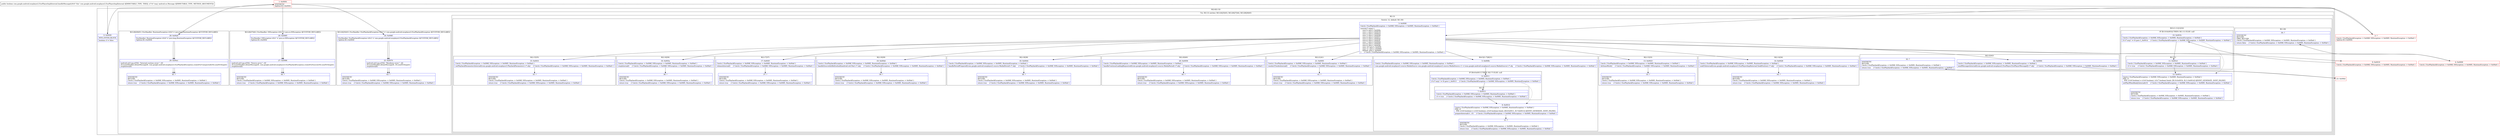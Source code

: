 digraph "CFG forcom.google.android.exoplayer2.ExoPlayerImplInternal.handleMessage(Landroid\/os\/Message;)Z" {
subgraph cluster_Region_145465140 {
label = "R(2:0|(1:3))";
node [shape=record,color=blue];
Node_0 [shape=record,label="{0\:\ 0x0000|MTH_ENTER_BLOCK\l|boolean r3 = false\l}"];
subgraph cluster_TryCatchRegion_307747178 {
label = "Try: R(1:3) catches: R(3:24|25|43), R(3:26|27|44), R(3:28|29|45)";
node [shape=record,color=blue];
subgraph cluster_Region_376884874 {
label = "R(1:3)";
node [shape=record,color=blue];
subgraph cluster_SwitchRegion_1944474520 {
label = "Switch: 12, default: R(1:30)";
node [shape=record,color=blue];
Node_3 [shape=record,label="{3\:\ 0x0006|Catch:\{ ExoPlaybackException \-\> 0x006f, IOException \-\> 0x0085, RuntimeException \-\> 0x00a0 \}\l|switch(r7.what) \{\l    case 0: goto L_0x000b;\l    case 1: goto L_0x0019;\l    case 2: goto L_0x0023;\l    case 3: goto L_0x0028;\l    case 4: goto L_0x0031;\l    case 5: goto L_0x003a;\l    case 6: goto L_0x003f;\l    case 7: goto L_0x004d;\l    case 8: goto L_0x0044;\l    case 9: goto L_0x0056;\l    case 10: goto L_0x005f;\l    case 11: goto L_0x0064;\l    default: goto L_0x0009;\l\}     \/\/ Catch:\{ ExoPlaybackException \-\> 0x006f, IOException \-\> 0x0085, RuntimeException \-\> 0x00a0 \}\l}"];
subgraph cluster_Region_1977405250 {
label = "R(4:5|(1:7)|8|31)";
node [shape=record,color=blue];
Node_5 [shape=record,label="{5\:\ 0x000b|Catch:\{ ExoPlaybackException \-\> 0x006f, IOException \-\> 0x0085, RuntimeException \-\> 0x00a0 \}\l|com.google.android.exoplayer2.source.MediaSource com.google.android.exoplayer2.source.MediaSource r1 = (com.google.android.exoplayer2.source.MediaSource) r7.obj     \/\/ Catch:\{ ExoPlaybackException \-\> 0x006f, IOException \-\> 0x0085, RuntimeException \-\> 0x00a0 \}\l}"];
subgraph cluster_IfRegion_1720880003 {
label = "IF [B:6:0x0011] THEN: R(1:7) ELSE: null";
node [shape=record,color=blue];
Node_6 [shape=record,label="{6\:\ 0x0011|Catch:\{ ExoPlaybackException \-\> 0x006f, IOException \-\> 0x0085, RuntimeException \-\> 0x00a0 \}\l|if (r7.arg1 != 0) goto L_0x0013     \/\/ Catch:\{ ExoPlaybackException \-\> 0x006f, IOException \-\> 0x0085, RuntimeException \-\> 0x00a0 \}\l}"];
subgraph cluster_Region_1653120936 {
label = "R(1:7)";
node [shape=record,color=blue];
Node_7 [shape=record,label="{7\:\ 0x0013|Catch:\{ ExoPlaybackException \-\> 0x006f, IOException \-\> 0x0085, RuntimeException \-\> 0x00a0 \}\l|r3 = true     \/\/ Catch:\{ ExoPlaybackException \-\> 0x006f, IOException \-\> 0x0085, RuntimeException \-\> 0x00a0 \}\l}"];
}
}
Node_8 [shape=record,label="{8\:\ 0x0014|Catch:\{ ExoPlaybackException \-\> 0x006f, IOException \-\> 0x0085, RuntimeException \-\> 0x00a0 \}\lPHI: r3 \l  PHI: (r3v8 boolean) = (r3v0 boolean), (r3v9 boolean) binds: [B:6:0x0011, B:7:0x0013] A[DONT_GENERATE, DONT_INLINE]\l|prepareInternal(r1, r3)     \/\/ Catch:\{ ExoPlaybackException \-\> 0x006f, IOException \-\> 0x0085, RuntimeException \-\> 0x00a0 \}\l}"];
Node_31 [shape=record,label="{31\:\ ?|SYNTHETIC\lRETURN\lCatch:\{ ExoPlaybackException \-\> 0x006f, IOException \-\> 0x0085, RuntimeException \-\> 0x00a0 \}\l|return true     \/\/ Catch:\{ ExoPlaybackException \-\> 0x006f, IOException \-\> 0x0085, RuntimeException \-\> 0x00a0 \}\l}"];
}
subgraph cluster_Region_567977586 {
label = "R(3:(1:11)|12|32)";
node [shape=record,color=blue];
subgraph cluster_IfRegion_1252168370 {
label = "IF [B:10:0x001b] THEN: R(1:11) ELSE: null";
node [shape=record,color=blue];
Node_10 [shape=record,label="{10\:\ 0x001b|Catch:\{ ExoPlaybackException \-\> 0x006f, IOException \-\> 0x0085, RuntimeException \-\> 0x00a0 \}\l|if (r7.arg1 != 0) goto L_0x001d     \/\/ Catch:\{ ExoPlaybackException \-\> 0x006f, IOException \-\> 0x0085, RuntimeException \-\> 0x00a0 \}\l}"];
subgraph cluster_Region_2103652389 {
label = "R(1:11)";
node [shape=record,color=blue];
Node_11 [shape=record,label="{11\:\ 0x001d|Catch:\{ ExoPlaybackException \-\> 0x006f, IOException \-\> 0x0085, RuntimeException \-\> 0x00a0 \}\l|r3 = true     \/\/ Catch:\{ ExoPlaybackException \-\> 0x006f, IOException \-\> 0x0085, RuntimeException \-\> 0x00a0 \}\l}"];
}
}
Node_12 [shape=record,label="{12\:\ 0x001e|Catch:\{ ExoPlaybackException \-\> 0x006f, IOException \-\> 0x0085, RuntimeException \-\> 0x00a0 \}\lPHI: r3 \l  PHI: (r3v6 boolean) = (r3v0 boolean), (r3v7 boolean) binds: [B:10:0x001b, B:11:0x001d] A[DONT_GENERATE, DONT_INLINE]\l|setPlayWhenReadyInternal(r3)     \/\/ Catch:\{ ExoPlaybackException \-\> 0x006f, IOException \-\> 0x0085, RuntimeException \-\> 0x00a0 \}\l}"];
Node_32 [shape=record,label="{32\:\ ?|SYNTHETIC\lRETURN\lCatch:\{ ExoPlaybackException \-\> 0x006f, IOException \-\> 0x0085, RuntimeException \-\> 0x00a0 \}\l|return true     \/\/ Catch:\{ ExoPlaybackException \-\> 0x006f, IOException \-\> 0x0085, RuntimeException \-\> 0x00a0 \}\l}"];
}
subgraph cluster_Region_1786779634 {
label = "R(2:13|33)";
node [shape=record,color=blue];
Node_13 [shape=record,label="{13\:\ 0x0023|Catch:\{ ExoPlaybackException \-\> 0x006f, IOException \-\> 0x0085, RuntimeException \-\> 0x00a0 \}\l|doSomeWork()     \/\/ Catch:\{ ExoPlaybackException \-\> 0x006f, IOException \-\> 0x0085, RuntimeException \-\> 0x00a0 \}\l}"];
Node_33 [shape=record,label="{33\:\ ?|SYNTHETIC\lRETURN\lCatch:\{ ExoPlaybackException \-\> 0x006f, IOException \-\> 0x0085, RuntimeException \-\> 0x00a0 \}\l|return true     \/\/ Catch:\{ ExoPlaybackException \-\> 0x006f, IOException \-\> 0x0085, RuntimeException \-\> 0x00a0 \}\l}"];
}
subgraph cluster_Region_725345193 {
label = "R(2:14|34)";
node [shape=record,color=blue];
Node_14 [shape=record,label="{14\:\ 0x0028|Catch:\{ ExoPlaybackException \-\> 0x006f, IOException \-\> 0x0085, RuntimeException \-\> 0x00a0 \}\l|seekToInternal((com.google.android.exoplayer2.ExoPlayerImplInternal.SeekPosition) r7.obj)     \/\/ Catch:\{ ExoPlaybackException \-\> 0x006f, IOException \-\> 0x0085, RuntimeException \-\> 0x00a0 \}\l}"];
Node_34 [shape=record,label="{34\:\ ?|SYNTHETIC\lRETURN\lCatch:\{ ExoPlaybackException \-\> 0x006f, IOException \-\> 0x0085, RuntimeException \-\> 0x00a0 \}\l|return true     \/\/ Catch:\{ ExoPlaybackException \-\> 0x006f, IOException \-\> 0x0085, RuntimeException \-\> 0x00a0 \}\l}"];
}
subgraph cluster_Region_1493679070 {
label = "R(2:15|35)";
node [shape=record,color=blue];
Node_15 [shape=record,label="{15\:\ 0x0031|Catch:\{ ExoPlaybackException \-\> 0x006f, IOException \-\> 0x0085, RuntimeException \-\> 0x00a0 \}\l|setPlaybackParametersInternal((com.google.android.exoplayer2.PlaybackParameters) r7.obj)     \/\/ Catch:\{ ExoPlaybackException \-\> 0x006f, IOException \-\> 0x0085, RuntimeException \-\> 0x00a0 \}\l}"];
Node_35 [shape=record,label="{35\:\ ?|SYNTHETIC\lRETURN\lCatch:\{ ExoPlaybackException \-\> 0x006f, IOException \-\> 0x0085, RuntimeException \-\> 0x00a0 \}\l|return true     \/\/ Catch:\{ ExoPlaybackException \-\> 0x006f, IOException \-\> 0x0085, RuntimeException \-\> 0x00a0 \}\l}"];
}
subgraph cluster_Region_133076302 {
label = "R(2:16|36)";
node [shape=record,color=blue];
Node_16 [shape=record,label="{16\:\ 0x003a|Catch:\{ ExoPlaybackException \-\> 0x006f, IOException \-\> 0x0085, RuntimeException \-\> 0x00a0 \}\l|stopInternal()     \/\/ Catch:\{ ExoPlaybackException \-\> 0x006f, IOException \-\> 0x0085, RuntimeException \-\> 0x00a0 \}\l}"];
Node_36 [shape=record,label="{36\:\ ?|SYNTHETIC\lRETURN\lCatch:\{ ExoPlaybackException \-\> 0x006f, IOException \-\> 0x0085, RuntimeException \-\> 0x00a0 \}\l|return true     \/\/ Catch:\{ ExoPlaybackException \-\> 0x006f, IOException \-\> 0x0085, RuntimeException \-\> 0x00a0 \}\l}"];
}
subgraph cluster_Region_1832594886 {
label = "R(2:17|37)";
node [shape=record,color=blue];
Node_17 [shape=record,label="{17\:\ 0x003f|Catch:\{ ExoPlaybackException \-\> 0x006f, IOException \-\> 0x0085, RuntimeException \-\> 0x00a0 \}\l|releaseInternal()     \/\/ Catch:\{ ExoPlaybackException \-\> 0x006f, IOException \-\> 0x0085, RuntimeException \-\> 0x00a0 \}\l}"];
Node_37 [shape=record,label="{37\:\ ?|SYNTHETIC\lRETURN\lCatch:\{ ExoPlaybackException \-\> 0x006f, IOException \-\> 0x0085, RuntimeException \-\> 0x00a0 \}\l|return true     \/\/ Catch:\{ ExoPlaybackException \-\> 0x006f, IOException \-\> 0x0085, RuntimeException \-\> 0x00a0 \}\l}"];
}
subgraph cluster_Region_434748771 {
label = "R(2:19|39)";
node [shape=record,color=blue];
Node_19 [shape=record,label="{19\:\ 0x004d|Catch:\{ ExoPlaybackException \-\> 0x006f, IOException \-\> 0x0085, RuntimeException \-\> 0x00a0 \}\l|handleSourceInfoRefreshed((android.util.Pair) r7.obj)     \/\/ Catch:\{ ExoPlaybackException \-\> 0x006f, IOException \-\> 0x0085, RuntimeException \-\> 0x00a0 \}\l}"];
Node_39 [shape=record,label="{39\:\ ?|SYNTHETIC\lRETURN\lCatch:\{ ExoPlaybackException \-\> 0x006f, IOException \-\> 0x0085, RuntimeException \-\> 0x00a0 \}\l|return true     \/\/ Catch:\{ ExoPlaybackException \-\> 0x006f, IOException \-\> 0x0085, RuntimeException \-\> 0x00a0 \}\l}"];
}
subgraph cluster_Region_2111057099 {
label = "R(2:18|38)";
node [shape=record,color=blue];
Node_18 [shape=record,label="{18\:\ 0x0044|Catch:\{ ExoPlaybackException \-\> 0x006f, IOException \-\> 0x0085, RuntimeException \-\> 0x00a0 \}\l|handlePeriodPrepared((com.google.android.exoplayer2.source.MediaPeriod) r7.obj)     \/\/ Catch:\{ ExoPlaybackException \-\> 0x006f, IOException \-\> 0x0085, RuntimeException \-\> 0x00a0 \}\l}"];
Node_38 [shape=record,label="{38\:\ ?|SYNTHETIC\lRETURN\lCatch:\{ ExoPlaybackException \-\> 0x006f, IOException \-\> 0x0085, RuntimeException \-\> 0x00a0 \}\l|return true     \/\/ Catch:\{ ExoPlaybackException \-\> 0x006f, IOException \-\> 0x0085, RuntimeException \-\> 0x00a0 \}\l}"];
}
subgraph cluster_Region_249795290 {
label = "R(2:20|40)";
node [shape=record,color=blue];
Node_20 [shape=record,label="{20\:\ 0x0056|Catch:\{ ExoPlaybackException \-\> 0x006f, IOException \-\> 0x0085, RuntimeException \-\> 0x00a0 \}\l|handleContinueLoadingRequested((com.google.android.exoplayer2.source.MediaPeriod) r7.obj)     \/\/ Catch:\{ ExoPlaybackException \-\> 0x006f, IOException \-\> 0x0085, RuntimeException \-\> 0x00a0 \}\l}"];
Node_40 [shape=record,label="{40\:\ ?|SYNTHETIC\lRETURN\lCatch:\{ ExoPlaybackException \-\> 0x006f, IOException \-\> 0x0085, RuntimeException \-\> 0x00a0 \}\l|return true     \/\/ Catch:\{ ExoPlaybackException \-\> 0x006f, IOException \-\> 0x0085, RuntimeException \-\> 0x00a0 \}\l}"];
}
subgraph cluster_Region_981650397 {
label = "R(2:21|41)";
node [shape=record,color=blue];
Node_21 [shape=record,label="{21\:\ 0x005f|Catch:\{ ExoPlaybackException \-\> 0x006f, IOException \-\> 0x0085, RuntimeException \-\> 0x00a0 \}\l|reselectTracksInternal()     \/\/ Catch:\{ ExoPlaybackException \-\> 0x006f, IOException \-\> 0x0085, RuntimeException \-\> 0x00a0 \}\l}"];
Node_41 [shape=record,label="{41\:\ ?|SYNTHETIC\lRETURN\lCatch:\{ ExoPlaybackException \-\> 0x006f, IOException \-\> 0x0085, RuntimeException \-\> 0x00a0 \}\l|return true     \/\/ Catch:\{ ExoPlaybackException \-\> 0x006f, IOException \-\> 0x0085, RuntimeException \-\> 0x00a0 \}\l}"];
}
subgraph cluster_Region_1859418955 {
label = "R(2:22|42)";
node [shape=record,color=blue];
Node_22 [shape=record,label="{22\:\ 0x0064|Catch:\{ ExoPlaybackException \-\> 0x006f, IOException \-\> 0x0085, RuntimeException \-\> 0x00a0 \}\l|sendMessagesInternal((com.google.android.exoplayer2.ExoPlayer.ExoPlayerMessage[]) r7.obj)     \/\/ Catch:\{ ExoPlaybackException \-\> 0x006f, IOException \-\> 0x0085, RuntimeException \-\> 0x00a0 \}\l}"];
Node_42 [shape=record,label="{42\:\ ?|SYNTHETIC\lRETURN\lCatch:\{ ExoPlaybackException \-\> 0x006f, IOException \-\> 0x0085, RuntimeException \-\> 0x00a0 \}\l|return true     \/\/ Catch:\{ ExoPlaybackException \-\> 0x006f, IOException \-\> 0x0085, RuntimeException \-\> 0x00a0 \}\l}"];
}
subgraph cluster_Region_842702894 {
label = "R(1:30)";
node [shape=record,color=blue];
Node_30 [shape=record,label="{30\:\ ?|SYNTHETIC\lRETURN\lORIG_RETURN\lCatch:\{ ExoPlaybackException \-\> 0x006f, IOException \-\> 0x0085, RuntimeException \-\> 0x00a0 \}\l|return false     \/\/ Catch:\{ ExoPlaybackException \-\> 0x006f, IOException \-\> 0x0085, RuntimeException \-\> 0x00a0 \}\l}"];
}
}
}
subgraph cluster_Region_551387633 {
label = "R(3:24|25|43) | ExcHandler: ExoPlaybackException (r0v2 'e' com.google.android.exoplayer2.ExoPlaybackException A[CUSTOM_DECLARE])\l";
node [shape=record,color=blue];
Node_24 [shape=record,label="{24\:\ 0x006f|ExcHandler: ExoPlaybackException (r0v2 'e' com.google.android.exoplayer2.ExoPlaybackException A[CUSTOM_DECLARE])\lSplitter:B:1:0x0004\l}"];
Node_25 [shape=record,label="{25\:\ 0x0070|android.util.Log.e(TAG, \"Renderer error.\", r0)\lr6.eventHandler.obtainMessage(8, r0).sendToTarget()\lstopInternal()\l}"];
Node_43 [shape=record,label="{43\:\ ?|SYNTHETIC\lRETURN\lCatch:\{ ExoPlaybackException \-\> 0x006f, IOException \-\> 0x0085, RuntimeException \-\> 0x00a0 \}\l|return true     \/\/ Catch:\{ ExoPlaybackException \-\> 0x006f, IOException \-\> 0x0085, RuntimeException \-\> 0x00a0 \}\l}"];
}
subgraph cluster_Region_212695572 {
label = "R(3:26|27|44) | ExcHandler: IOException (r0v1 'e' java.io.IOException A[CUSTOM_DECLARE])\l";
node [shape=record,color=blue];
Node_26 [shape=record,label="{26\:\ 0x0085|ExcHandler: IOException (r0v1 'e' java.io.IOException A[CUSTOM_DECLARE])\lSplitter:B:1:0x0004\l}"];
Node_27 [shape=record,label="{27\:\ 0x0086|android.util.Log.e(TAG, \"Source error.\", r0)\lr6.eventHandler.obtainMessage(8, com.google.android.exoplayer2.ExoPlaybackException.createForSource(r0)).sendToTarget()\lstopInternal()\l}"];
Node_44 [shape=record,label="{44\:\ ?|SYNTHETIC\lRETURN\lCatch:\{ ExoPlaybackException \-\> 0x006f, IOException \-\> 0x0085, RuntimeException \-\> 0x00a0 \}\l|return true     \/\/ Catch:\{ ExoPlaybackException \-\> 0x006f, IOException \-\> 0x0085, RuntimeException \-\> 0x00a0 \}\l}"];
}
subgraph cluster_Region_1106134761 {
label = "R(3:28|29|45) | ExcHandler: RuntimeException (r0v0 'e' java.lang.RuntimeException A[CUSTOM_DECLARE])\l";
node [shape=record,color=blue];
Node_28 [shape=record,label="{28\:\ 0x00a0|ExcHandler: RuntimeException (r0v0 'e' java.lang.RuntimeException A[CUSTOM_DECLARE])\lSplitter:B:1:0x0004\l}"];
Node_29 [shape=record,label="{29\:\ 0x00a1|android.util.Log.e(TAG, \"Internal runtime error.\", r0)\lr6.eventHandler.obtainMessage(8, com.google.android.exoplayer2.ExoPlaybackException.createForUnexpected(r0)).sendToTarget()\lstopInternal()\l}"];
Node_45 [shape=record,label="{45\:\ ?|SYNTHETIC\lRETURN\lCatch:\{ ExoPlaybackException \-\> 0x006f, IOException \-\> 0x0085, RuntimeException \-\> 0x00a0 \}\l|return true     \/\/ Catch:\{ ExoPlaybackException \-\> 0x006f, IOException \-\> 0x0085, RuntimeException \-\> 0x00a0 \}\l}"];
}
}
}
subgraph cluster_Region_551387633 {
label = "R(3:24|25|43) | ExcHandler: ExoPlaybackException (r0v2 'e' com.google.android.exoplayer2.ExoPlaybackException A[CUSTOM_DECLARE])\l";
node [shape=record,color=blue];
Node_24 [shape=record,label="{24\:\ 0x006f|ExcHandler: ExoPlaybackException (r0v2 'e' com.google.android.exoplayer2.ExoPlaybackException A[CUSTOM_DECLARE])\lSplitter:B:1:0x0004\l}"];
Node_25 [shape=record,label="{25\:\ 0x0070|android.util.Log.e(TAG, \"Renderer error.\", r0)\lr6.eventHandler.obtainMessage(8, r0).sendToTarget()\lstopInternal()\l}"];
Node_43 [shape=record,label="{43\:\ ?|SYNTHETIC\lRETURN\lCatch:\{ ExoPlaybackException \-\> 0x006f, IOException \-\> 0x0085, RuntimeException \-\> 0x00a0 \}\l|return true     \/\/ Catch:\{ ExoPlaybackException \-\> 0x006f, IOException \-\> 0x0085, RuntimeException \-\> 0x00a0 \}\l}"];
}
subgraph cluster_Region_212695572 {
label = "R(3:26|27|44) | ExcHandler: IOException (r0v1 'e' java.io.IOException A[CUSTOM_DECLARE])\l";
node [shape=record,color=blue];
Node_26 [shape=record,label="{26\:\ 0x0085|ExcHandler: IOException (r0v1 'e' java.io.IOException A[CUSTOM_DECLARE])\lSplitter:B:1:0x0004\l}"];
Node_27 [shape=record,label="{27\:\ 0x0086|android.util.Log.e(TAG, \"Source error.\", r0)\lr6.eventHandler.obtainMessage(8, com.google.android.exoplayer2.ExoPlaybackException.createForSource(r0)).sendToTarget()\lstopInternal()\l}"];
Node_44 [shape=record,label="{44\:\ ?|SYNTHETIC\lRETURN\lCatch:\{ ExoPlaybackException \-\> 0x006f, IOException \-\> 0x0085, RuntimeException \-\> 0x00a0 \}\l|return true     \/\/ Catch:\{ ExoPlaybackException \-\> 0x006f, IOException \-\> 0x0085, RuntimeException \-\> 0x00a0 \}\l}"];
}
subgraph cluster_Region_1106134761 {
label = "R(3:28|29|45) | ExcHandler: RuntimeException (r0v0 'e' java.lang.RuntimeException A[CUSTOM_DECLARE])\l";
node [shape=record,color=blue];
Node_28 [shape=record,label="{28\:\ 0x00a0|ExcHandler: RuntimeException (r0v0 'e' java.lang.RuntimeException A[CUSTOM_DECLARE])\lSplitter:B:1:0x0004\l}"];
Node_29 [shape=record,label="{29\:\ 0x00a1|android.util.Log.e(TAG, \"Internal runtime error.\", r0)\lr6.eventHandler.obtainMessage(8, com.google.android.exoplayer2.ExoPlaybackException.createForUnexpected(r0)).sendToTarget()\lstopInternal()\l}"];
Node_45 [shape=record,label="{45\:\ ?|SYNTHETIC\lRETURN\lCatch:\{ ExoPlaybackException \-\> 0x006f, IOException \-\> 0x0085, RuntimeException \-\> 0x00a0 \}\l|return true     \/\/ Catch:\{ ExoPlaybackException \-\> 0x006f, IOException \-\> 0x0085, RuntimeException \-\> 0x00a0 \}\l}"];
}
Node_1 [shape=record,color=red,label="{1\:\ 0x0004|SYNTHETIC\lSplitter:B:1:0x0004\l}"];
Node_2 [shape=record,color=red,label="{2\:\ ?|Catch:\{ ExoPlaybackException \-\> 0x006f, IOException \-\> 0x0085, RuntimeException \-\> 0x00a0 \}\lSplitter:B:1:0x0004\l}"];
Node_4 [shape=record,color=red,label="{4\:\ 0x0009|Catch:\{ ExoPlaybackException \-\> 0x006f, IOException \-\> 0x0085, RuntimeException \-\> 0x00a0 \}\l}"];
Node_9 [shape=record,color=red,label="{9\:\ 0x0019|Catch:\{ ExoPlaybackException \-\> 0x006f, IOException \-\> 0x0085, RuntimeException \-\> 0x00a0 \}\l}"];
Node_23 [shape=record,color=red,label="{23\:\ 0x006d}"];
MethodNode[shape=record,label="{public boolean com.google.android.exoplayer2.ExoPlayerImplInternal.handleMessage((r6v0 'this' com.google.android.exoplayer2.ExoPlayerImplInternal A[IMMUTABLE_TYPE, THIS]), (r7v0 'msg' android.os.Message A[IMMUTABLE_TYPE, METHOD_ARGUMENT])) }"];
MethodNode -> Node_0;
Node_0 -> Node_1;
Node_3 -> Node_4;
Node_3 -> Node_5;
Node_3 -> Node_9;
Node_3 -> Node_13;
Node_3 -> Node_14;
Node_3 -> Node_15;
Node_3 -> Node_16;
Node_3 -> Node_17;
Node_3 -> Node_18;
Node_3 -> Node_19;
Node_3 -> Node_20;
Node_3 -> Node_21;
Node_3 -> Node_22;
Node_5 -> Node_6;
Node_6 -> Node_7;
Node_6 -> Node_8[style=dashed];
Node_7 -> Node_8;
Node_8 -> Node_31;
Node_10 -> Node_11;
Node_10 -> Node_12[style=dashed];
Node_11 -> Node_12;
Node_12 -> Node_32;
Node_13 -> Node_33;
Node_14 -> Node_34;
Node_15 -> Node_35;
Node_16 -> Node_36;
Node_17 -> Node_37;
Node_19 -> Node_39;
Node_18 -> Node_38;
Node_20 -> Node_40;
Node_21 -> Node_41;
Node_22 -> Node_23;
Node_24 -> Node_25;
Node_25 -> Node_43;
Node_26 -> Node_27;
Node_27 -> Node_44;
Node_28 -> Node_29;
Node_29 -> Node_45;
Node_24 -> Node_25;
Node_25 -> Node_43;
Node_26 -> Node_27;
Node_27 -> Node_44;
Node_28 -> Node_29;
Node_29 -> Node_45;
Node_1 -> Node_2;
Node_1 -> Node_24;
Node_1 -> Node_26;
Node_1 -> Node_28;
Node_2 -> Node_3;
Node_4 -> Node_30;
Node_9 -> Node_10;
Node_23 -> Node_42;
}

